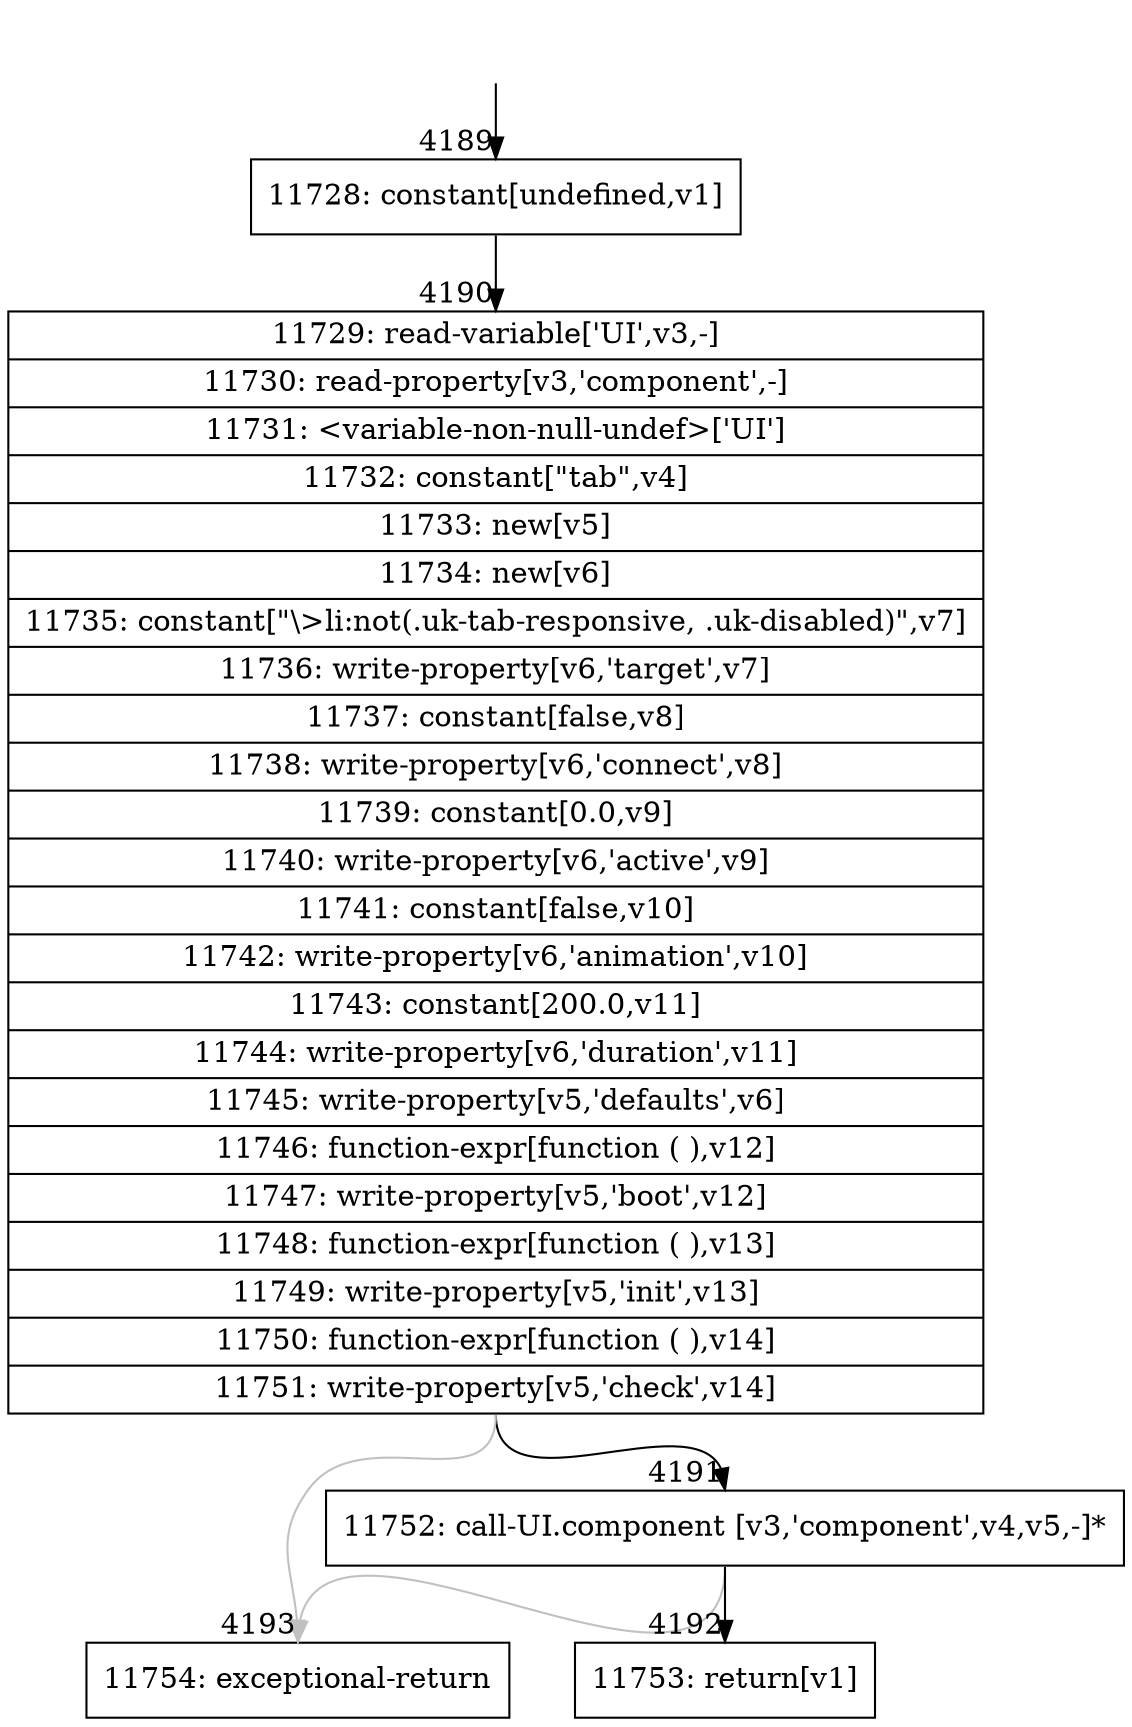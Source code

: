 digraph {
rankdir="TD"
BB_entry296[shape=none,label=""];
BB_entry296 -> BB4189 [tailport=s, headport=n, headlabel="    4189"]
BB4189 [shape=record label="{11728: constant[undefined,v1]}" ] 
BB4189 -> BB4190 [tailport=s, headport=n, headlabel="      4190"]
BB4190 [shape=record label="{11729: read-variable['UI',v3,-]|11730: read-property[v3,'component',-]|11731: \<variable-non-null-undef\>['UI']|11732: constant[\"tab\",v4]|11733: new[v5]|11734: new[v6]|11735: constant[\"\\\>li:not(.uk-tab-responsive, .uk-disabled)\",v7]|11736: write-property[v6,'target',v7]|11737: constant[false,v8]|11738: write-property[v6,'connect',v8]|11739: constant[0.0,v9]|11740: write-property[v6,'active',v9]|11741: constant[false,v10]|11742: write-property[v6,'animation',v10]|11743: constant[200.0,v11]|11744: write-property[v6,'duration',v11]|11745: write-property[v5,'defaults',v6]|11746: function-expr[function ( ),v12]|11747: write-property[v5,'boot',v12]|11748: function-expr[function ( ),v13]|11749: write-property[v5,'init',v13]|11750: function-expr[function ( ),v14]|11751: write-property[v5,'check',v14]}" ] 
BB4190 -> BB4191 [tailport=s, headport=n, headlabel="      4191"]
BB4190 -> BB4193 [tailport=s, headport=n, color=gray, headlabel="      4193"]
BB4191 [shape=record label="{11752: call-UI.component [v3,'component',v4,v5,-]*}" ] 
BB4191 -> BB4192 [tailport=s, headport=n, headlabel="      4192"]
BB4191 -> BB4193 [tailport=s, headport=n, color=gray]
BB4192 [shape=record label="{11753: return[v1]}" ] 
BB4193 [shape=record label="{11754: exceptional-return}" ] 
//#$~ 3193
}
